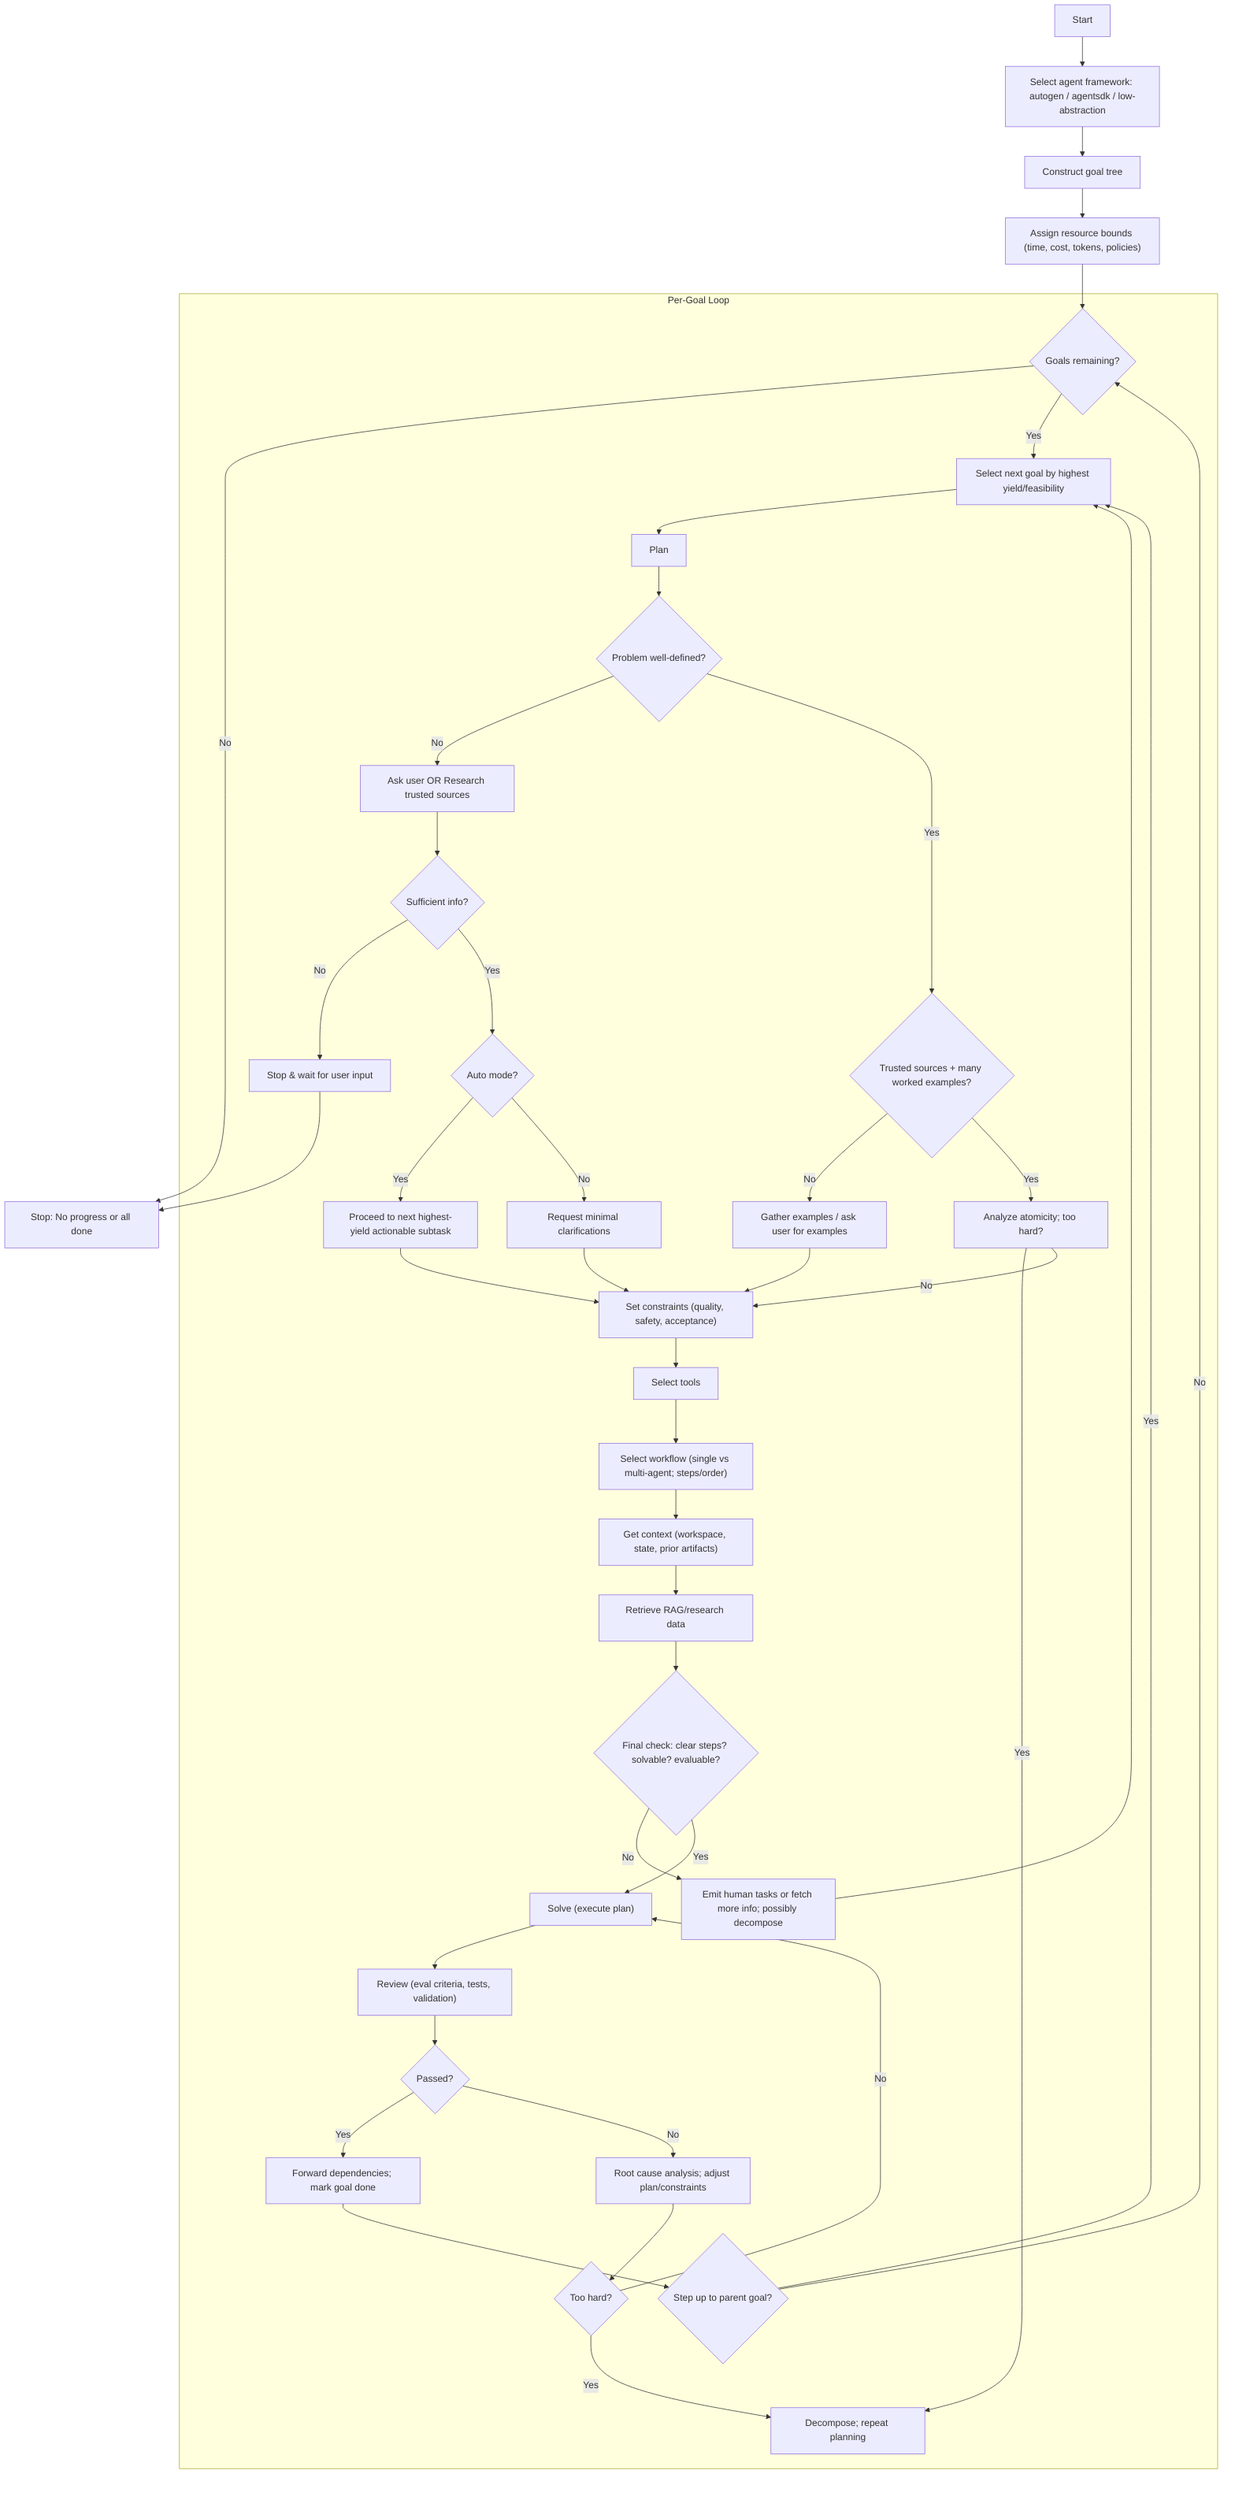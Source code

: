 flowchart TD
  A["Start"] --> B["Select agent framework: autogen / agentsdk / low-abstraction"]
  B --> C["Construct goal tree"]
  C --> D["Assign resource bounds (time, cost, tokens, policies)"]
  D --> E{"Goals remaining?"}
  E -- No --> Z["Stop: No progress or all done"]
  E -- Yes --> F["Select next goal by highest yield/feasibility"]

  subgraph GoalLoop["Per-Goal Loop"]
    F --> G["Plan"]
    G --> H{"Problem well-defined?"}
    H -- No --> I["Ask user OR Research trusted sources"]
    I --> J{"Sufficient info?"}
    J -- No --> K["Stop & wait for user input"]
    J -- Yes --> L{"Auto mode?"}
    L -- Yes --> M["Proceed to next highest-yield actionable subtask"]
    L -- No --> N["Request minimal clarifications"]
    H -- Yes --> O{"Trusted sources + many worked examples?"}
    O -- No --> P["Gather examples / ask user for examples"]
    O -- Yes --> Q["Analyze atomicity; too hard?"]
    Q -- Yes --> R["Decompose; repeat planning"]
    Q -- No --> S["Set constraints (quality, safety, acceptance)"]
    S --> T["Select tools"]
    T --> U["Select workflow (single vs multi-agent; steps/order)"]
    U --> V["Get context (workspace, state, prior artifacts)"]
    V --> W["Retrieve RAG/research data"]
    W --> X{"Final check: clear steps? solvable? evaluable?"}
    X -- No --> Y["Emit human tasks or fetch more info; possibly decompose"]
    X -- Yes --> AA["Solve (execute plan)"]
    AA --> AB["Review (eval criteria, tests, validation)"]
    AB --> AC{"Passed?"}
    AC -- Yes --> AD["Forward dependencies; mark goal done"]
    AC -- No --> AE["Root cause analysis; adjust plan/constraints"]
    AE --> AF{"Too hard?"}
    AF -- Yes --> R
    AF -- No --> AA
    AD --> AG{"Step up to parent goal?"}
    AG -- Yes --> F
    AG -- No --> E
  end

  M --> S
  N --> S
  P --> S
  Y --> F
  K --> Z